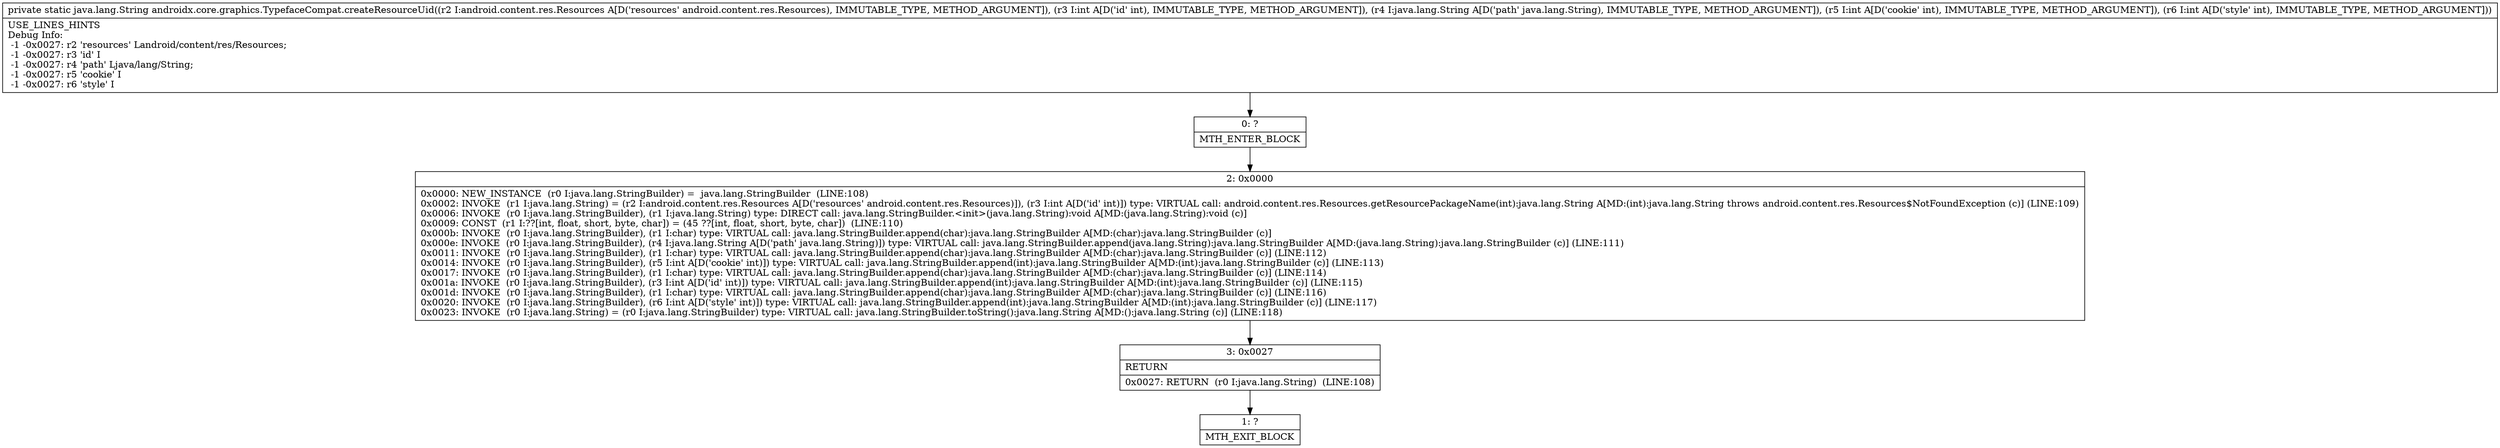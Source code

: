 digraph "CFG forandroidx.core.graphics.TypefaceCompat.createResourceUid(Landroid\/content\/res\/Resources;ILjava\/lang\/String;II)Ljava\/lang\/String;" {
Node_0 [shape=record,label="{0\:\ ?|MTH_ENTER_BLOCK\l}"];
Node_2 [shape=record,label="{2\:\ 0x0000|0x0000: NEW_INSTANCE  (r0 I:java.lang.StringBuilder) =  java.lang.StringBuilder  (LINE:108)\l0x0002: INVOKE  (r1 I:java.lang.String) = (r2 I:android.content.res.Resources A[D('resources' android.content.res.Resources)]), (r3 I:int A[D('id' int)]) type: VIRTUAL call: android.content.res.Resources.getResourcePackageName(int):java.lang.String A[MD:(int):java.lang.String throws android.content.res.Resources$NotFoundException (c)] (LINE:109)\l0x0006: INVOKE  (r0 I:java.lang.StringBuilder), (r1 I:java.lang.String) type: DIRECT call: java.lang.StringBuilder.\<init\>(java.lang.String):void A[MD:(java.lang.String):void (c)]\l0x0009: CONST  (r1 I:??[int, float, short, byte, char]) = (45 ??[int, float, short, byte, char])  (LINE:110)\l0x000b: INVOKE  (r0 I:java.lang.StringBuilder), (r1 I:char) type: VIRTUAL call: java.lang.StringBuilder.append(char):java.lang.StringBuilder A[MD:(char):java.lang.StringBuilder (c)]\l0x000e: INVOKE  (r0 I:java.lang.StringBuilder), (r4 I:java.lang.String A[D('path' java.lang.String)]) type: VIRTUAL call: java.lang.StringBuilder.append(java.lang.String):java.lang.StringBuilder A[MD:(java.lang.String):java.lang.StringBuilder (c)] (LINE:111)\l0x0011: INVOKE  (r0 I:java.lang.StringBuilder), (r1 I:char) type: VIRTUAL call: java.lang.StringBuilder.append(char):java.lang.StringBuilder A[MD:(char):java.lang.StringBuilder (c)] (LINE:112)\l0x0014: INVOKE  (r0 I:java.lang.StringBuilder), (r5 I:int A[D('cookie' int)]) type: VIRTUAL call: java.lang.StringBuilder.append(int):java.lang.StringBuilder A[MD:(int):java.lang.StringBuilder (c)] (LINE:113)\l0x0017: INVOKE  (r0 I:java.lang.StringBuilder), (r1 I:char) type: VIRTUAL call: java.lang.StringBuilder.append(char):java.lang.StringBuilder A[MD:(char):java.lang.StringBuilder (c)] (LINE:114)\l0x001a: INVOKE  (r0 I:java.lang.StringBuilder), (r3 I:int A[D('id' int)]) type: VIRTUAL call: java.lang.StringBuilder.append(int):java.lang.StringBuilder A[MD:(int):java.lang.StringBuilder (c)] (LINE:115)\l0x001d: INVOKE  (r0 I:java.lang.StringBuilder), (r1 I:char) type: VIRTUAL call: java.lang.StringBuilder.append(char):java.lang.StringBuilder A[MD:(char):java.lang.StringBuilder (c)] (LINE:116)\l0x0020: INVOKE  (r0 I:java.lang.StringBuilder), (r6 I:int A[D('style' int)]) type: VIRTUAL call: java.lang.StringBuilder.append(int):java.lang.StringBuilder A[MD:(int):java.lang.StringBuilder (c)] (LINE:117)\l0x0023: INVOKE  (r0 I:java.lang.String) = (r0 I:java.lang.StringBuilder) type: VIRTUAL call: java.lang.StringBuilder.toString():java.lang.String A[MD:():java.lang.String (c)] (LINE:118)\l}"];
Node_3 [shape=record,label="{3\:\ 0x0027|RETURN\l|0x0027: RETURN  (r0 I:java.lang.String)  (LINE:108)\l}"];
Node_1 [shape=record,label="{1\:\ ?|MTH_EXIT_BLOCK\l}"];
MethodNode[shape=record,label="{private static java.lang.String androidx.core.graphics.TypefaceCompat.createResourceUid((r2 I:android.content.res.Resources A[D('resources' android.content.res.Resources), IMMUTABLE_TYPE, METHOD_ARGUMENT]), (r3 I:int A[D('id' int), IMMUTABLE_TYPE, METHOD_ARGUMENT]), (r4 I:java.lang.String A[D('path' java.lang.String), IMMUTABLE_TYPE, METHOD_ARGUMENT]), (r5 I:int A[D('cookie' int), IMMUTABLE_TYPE, METHOD_ARGUMENT]), (r6 I:int A[D('style' int), IMMUTABLE_TYPE, METHOD_ARGUMENT]))  | USE_LINES_HINTS\lDebug Info:\l  \-1 \-0x0027: r2 'resources' Landroid\/content\/res\/Resources;\l  \-1 \-0x0027: r3 'id' I\l  \-1 \-0x0027: r4 'path' Ljava\/lang\/String;\l  \-1 \-0x0027: r5 'cookie' I\l  \-1 \-0x0027: r6 'style' I\l}"];
MethodNode -> Node_0;Node_0 -> Node_2;
Node_2 -> Node_3;
Node_3 -> Node_1;
}

